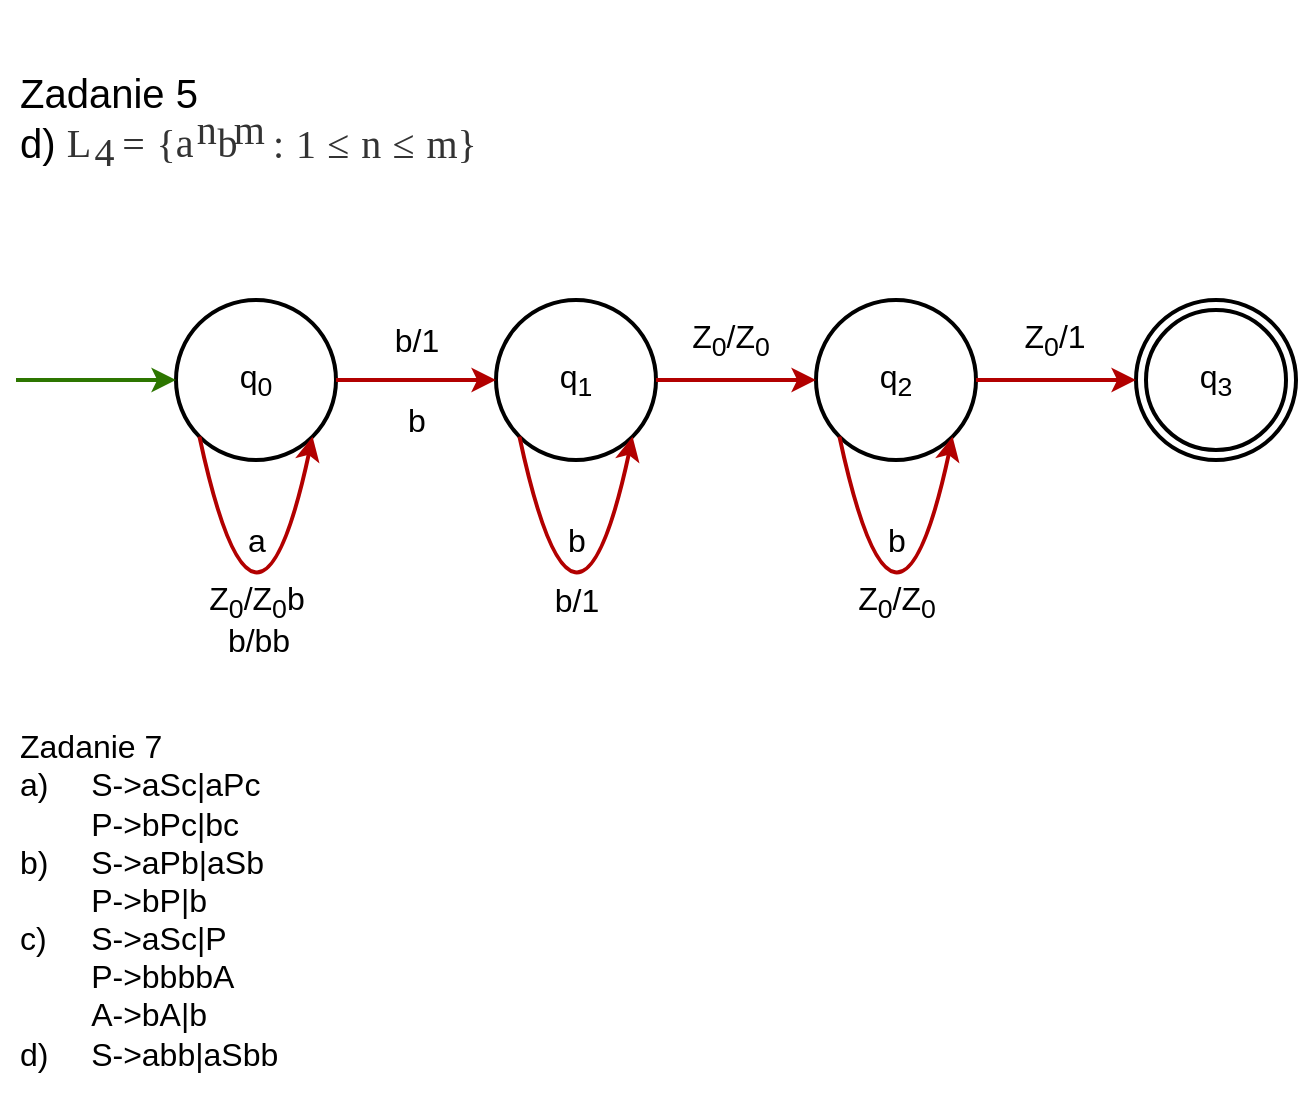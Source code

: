 <mxfile version="26.2.8">
  <diagram name="Page-1" id="fB4k1KOxyUUdUQq68ayz">
    <mxGraphModel dx="1426" dy="761" grid="1" gridSize="10" guides="1" tooltips="1" connect="1" arrows="1" fold="1" page="1" pageScale="1" pageWidth="827" pageHeight="1169" math="0" shadow="0">
      <root>
        <mxCell id="0" />
        <mxCell id="1" parent="0" />
        <mxCell id="--yt4MyBfFRbsBWCZ8c2-1" value="&lt;font style=&quot;font-size: 16px;&quot;&gt;q&lt;sub style=&quot;&quot;&gt;0&lt;/sub&gt;&lt;/font&gt;" style="ellipse;whiteSpace=wrap;html=1;aspect=fixed;strokeWidth=2;" vertex="1" parent="1">
          <mxGeometry x="200" y="160" width="80" height="80" as="geometry" />
        </mxCell>
        <mxCell id="--yt4MyBfFRbsBWCZ8c2-2" value="&lt;font style=&quot;font-size: 16px;&quot;&gt;q&lt;sub style=&quot;&quot;&gt;1&lt;/sub&gt;&lt;/font&gt;" style="ellipse;whiteSpace=wrap;html=1;aspect=fixed;strokeWidth=2;" vertex="1" parent="1">
          <mxGeometry x="360" y="160" width="80" height="80" as="geometry" />
        </mxCell>
        <mxCell id="--yt4MyBfFRbsBWCZ8c2-3" value="&lt;font style=&quot;font-size: 16px;&quot;&gt;q&lt;sub style=&quot;&quot;&gt;2&lt;/sub&gt;&lt;/font&gt;" style="ellipse;whiteSpace=wrap;html=1;aspect=fixed;strokeWidth=2;" vertex="1" parent="1">
          <mxGeometry x="520" y="160" width="80" height="80" as="geometry" />
        </mxCell>
        <mxCell id="--yt4MyBfFRbsBWCZ8c2-4" value="" style="ellipse;whiteSpace=wrap;html=1;aspect=fixed;strokeWidth=2;" vertex="1" parent="1">
          <mxGeometry x="680" y="160" width="80" height="80" as="geometry" />
        </mxCell>
        <mxCell id="--yt4MyBfFRbsBWCZ8c2-5" value="" style="endArrow=classic;html=1;rounded=0;entryX=0;entryY=0.5;entryDx=0;entryDy=0;fillColor=#60a917;strokeColor=#2D7600;strokeWidth=2;" edge="1" parent="1" target="--yt4MyBfFRbsBWCZ8c2-1">
          <mxGeometry width="50" height="50" relative="1" as="geometry">
            <mxPoint x="120" y="200" as="sourcePoint" />
            <mxPoint x="850" y="240" as="targetPoint" />
          </mxGeometry>
        </mxCell>
        <mxCell id="--yt4MyBfFRbsBWCZ8c2-6" value="&lt;font style=&quot;font-size: 20px;&quot;&gt;Zadanie 5&lt;br&gt;d)&amp;nbsp;&lt;span style=&quot;box-sizing: content-box; transition: none; display: inline-block; position: relative; border: 0px; padding: 0px; margin: 0px; vertical-align: 0px; line-height: normal; color: rgb(51, 51, 51); text-wrap-mode: nowrap; background-color: rgb(255, 255, 255); width: 11.146em; height: 0px; font-family: &amp;quot;Open Sans&amp;quot;, sans-serif;&quot;&gt;&lt;span style=&quot;box-sizing: content-box; transition: none; position: absolute; border: 0px; padding: 0px; margin: 0px; vertical-align: 0px; line-height: normal; clip: rect(1.273em, 1011.09em, 2.601em, -999.997em); top: -2.191em; left: 0em;&quot;&gt;&lt;span style=&quot;box-sizing: content-box; transition: none; display: inline; position: static; border: 0px; padding: 0px; margin: 0px; vertical-align: 0px; line-height: normal;&quot; id=&quot;MathJax-Span-157&quot; class=&quot;mrow&quot;&gt;&lt;span style=&quot;box-sizing: content-box; transition: none; display: inline; position: static; border: 0px; padding: 0px; margin: 0px; vertical-align: 0px; line-height: normal;&quot; id=&quot;MathJax-Span-158&quot; class=&quot;msubsup&quot;&gt;&lt;span style=&quot;box-sizing: content-box; transition: none; display: inline-block; position: relative; border: 0px; padding: 0px; margin: 0px; vertical-align: 0px; line-height: normal; width: 1.1em; height: 0px;&quot;&gt;&lt;span style=&quot;box-sizing: content-box; transition: none; position: absolute; border: 0px; padding: 0px; margin: 0px; vertical-align: 0px; line-height: normal; clip: rect(3.121em, 1000.64em, 4.16em, -999.997em); top: -3.981em; left: 0em;&quot;&gt;&lt;span style=&quot;box-sizing: content-box; transition: none; display: inline; position: static; border: 0px; padding: 0px; margin: 0px; vertical-align: 0px; line-height: normal; font-family: MathJax_Math-italic;&quot; id=&quot;MathJax-Span-159&quot; class=&quot;mi&quot;&gt;L&lt;/span&gt;&lt;span style=&quot;box-sizing: content-box; transition: none; display: inline-block; position: static; border: 0px; padding: 0px; margin: 0px; vertical-align: 0px; line-height: normal; width: 0px; height: 3.987em;&quot;&gt;&lt;/span&gt;&lt;/span&gt;&lt;span style=&quot;box-sizing: content-box; transition: none; position: absolute; border: 0px; padding: 0px; margin: 0px; vertical-align: 0px; line-height: normal; top: -3.808em; left: 0.696em;&quot;&gt;&lt;span style=&quot;box-sizing: content-box; transition: none; display: inline; position: static; border: 0px; padding: 0px; margin: 0px; vertical-align: 0px; line-height: normal;&quot; id=&quot;MathJax-Span-160&quot; class=&quot;texatom&quot;&gt;&lt;span style=&quot;box-sizing: content-box; transition: none; display: inline; position: static; border: 0px; padding: 0px; margin: 0px; vertical-align: 0px; line-height: normal;&quot; id=&quot;MathJax-Span-161&quot; class=&quot;mrow&quot;&gt;&lt;span style=&quot;box-sizing: content-box; transition: none; display: inline; position: static; border: 0px; padding: 0px; margin: 0px; vertical-align: 0px; line-height: normal; font-family: MathJax_Main;&quot; id=&quot;MathJax-Span-162&quot; class=&quot;mn&quot;&gt;4&lt;/span&gt;&lt;/span&gt;&lt;/span&gt;&lt;span style=&quot;box-sizing: content-box; transition: none; display: inline-block; position: static; border: 0px; padding: 0px; margin: 0px; vertical-align: 0px; line-height: normal; width: 0px; height: 3.987em;&quot;&gt;&lt;/span&gt;&lt;/span&gt;&lt;/span&gt;&lt;/span&gt;&lt;span style=&quot;box-sizing: content-box; transition: none; display: inline; position: static; border: 0px; padding: 0px 0px 0px 0.292em; margin: 0px; vertical-align: 0px; line-height: normal; font-family: MathJax_Main;&quot; id=&quot;MathJax-Span-163&quot; class=&quot;mo&quot;&gt;=&lt;/span&gt;&lt;span style=&quot;box-sizing: content-box; transition: none; display: inline; position: static; border: 0px; padding: 0px 0px 0px 0.292em; margin: 0px; vertical-align: 0px; line-height: normal; font-family: MathJax_Main;&quot; id=&quot;MathJax-Span-164&quot; class=&quot;mo&quot;&gt;{&lt;/span&gt;&lt;span style=&quot;box-sizing: content-box; transition: none; display: inline; position: static; border: 0px; padding: 0px; margin: 0px; vertical-align: 0px; line-height: normal;&quot; id=&quot;MathJax-Span-165&quot; class=&quot;msubsup&quot;&gt;&lt;span style=&quot;box-sizing: content-box; transition: none; display: inline-block; position: relative; border: 0px; padding: 0px; margin: 0px; vertical-align: 0px; line-height: normal; width: 1.042em; height: 0px;&quot;&gt;&lt;span style=&quot;box-sizing: content-box; transition: none; position: absolute; border: 0px; padding: 0px; margin: 0px; vertical-align: 0px; line-height: normal; clip: rect(3.352em, 1000.52em, 4.16em, -999.997em); top: -3.981em; left: 0em;&quot;&gt;&lt;span style=&quot;box-sizing: content-box; transition: none; display: inline; position: static; border: 0px; padding: 0px; margin: 0px; vertical-align: 0px; line-height: normal; font-family: MathJax_Math-italic;&quot; id=&quot;MathJax-Span-166&quot; class=&quot;mi&quot;&gt;a&lt;/span&gt;&lt;span style=&quot;box-sizing: content-box; transition: none; display: inline-block; position: static; border: 0px; padding: 0px; margin: 0px; vertical-align: 0px; line-height: normal; width: 0px; height: 3.987em;&quot;&gt;&lt;/span&gt;&lt;/span&gt;&lt;span style=&quot;box-sizing: content-box; transition: none; position: absolute; border: 0px; padding: 0px; margin: 0px; vertical-align: 0px; line-height: normal; top: -4.327em; left: 0.523em;&quot;&gt;&lt;span style=&quot;box-sizing: content-box; transition: none; display: inline; position: static; border: 0px; padding: 0px; margin: 0px; vertical-align: 0px; line-height: normal;&quot; id=&quot;MathJax-Span-167&quot; class=&quot;texatom&quot;&gt;&lt;span style=&quot;box-sizing: content-box; transition: none; display: inline; position: static; border: 0px; padding: 0px; margin: 0px; vertical-align: 0px; line-height: normal;&quot; id=&quot;MathJax-Span-168&quot; class=&quot;mrow&quot;&gt;&lt;span style=&quot;box-sizing: content-box; transition: none; display: inline; position: static; border: 0px; padding: 0px; margin: 0px; vertical-align: 0px; line-height: normal; font-family: MathJax_Math-italic;&quot; id=&quot;MathJax-Span-169&quot; class=&quot;mi&quot;&gt;n&lt;/span&gt;&lt;/span&gt;&lt;/span&gt;&lt;span style=&quot;box-sizing: content-box; transition: none; display: inline-block; position: static; border: 0px; padding: 0px; margin: 0px; vertical-align: 0px; line-height: normal; width: 0px; height: 3.987em;&quot;&gt;&lt;/span&gt;&lt;/span&gt;&lt;/span&gt;&lt;/span&gt;&lt;span style=&quot;box-sizing: content-box; transition: none; display: inline; position: static; border: 0px; padding: 0px; margin: 0px; vertical-align: 0px; line-height: normal;&quot; id=&quot;MathJax-Span-170&quot; class=&quot;msubsup&quot;&gt;&lt;span style=&quot;box-sizing: content-box; transition: none; display: inline-block; position: relative; border: 0px; padding: 0px; margin: 0px; vertical-align: 0px; line-height: normal; width: 1.1em; height: 0px;&quot;&gt;&lt;span style=&quot;box-sizing: content-box; transition: none; position: absolute; border: 0px; padding: 0px; margin: 0px; vertical-align: 0px; line-height: normal; clip: rect(3.121em, 1000.41em, 4.16em, -999.997em); top: -3.981em; left: 0em;&quot;&gt;&lt;span style=&quot;box-sizing: content-box; transition: none; display: inline; position: static; border: 0px; padding: 0px; margin: 0px; vertical-align: 0px; line-height: normal; font-family: MathJax_Math-italic;&quot; id=&quot;MathJax-Span-171&quot; class=&quot;mi&quot;&gt;b&lt;/span&gt;&lt;span style=&quot;box-sizing: content-box; transition: none; display: inline-block; position: static; border: 0px; padding: 0px; margin: 0px; vertical-align: 0px; line-height: normal; width: 0px; height: 3.987em;&quot;&gt;&lt;/span&gt;&lt;/span&gt;&lt;span style=&quot;box-sizing: content-box; transition: none; position: absolute; border: 0px; padding: 0px; margin: 0px; vertical-align: 0px; line-height: normal; top: -4.327em; left: 0.407em;&quot;&gt;&lt;span style=&quot;box-sizing: content-box; transition: none; display: inline; position: static; border: 0px; padding: 0px; margin: 0px; vertical-align: 0px; line-height: normal;&quot; id=&quot;MathJax-Span-172&quot; class=&quot;texatom&quot;&gt;&lt;span style=&quot;box-sizing: content-box; transition: none; display: inline; position: static; border: 0px; padding: 0px; margin: 0px; vertical-align: 0px; line-height: normal;&quot; id=&quot;MathJax-Span-173&quot; class=&quot;mrow&quot;&gt;&lt;span style=&quot;box-sizing: content-box; transition: none; display: inline; position: static; border: 0px; padding: 0px; margin: 0px; vertical-align: 0px; line-height: normal; font-family: MathJax_Math-italic;&quot; id=&quot;MathJax-Span-174&quot; class=&quot;mi&quot;&gt;m&lt;/span&gt;&lt;/span&gt;&lt;/span&gt;&lt;span style=&quot;box-sizing: content-box; transition: none; display: inline-block; position: static; border: 0px; padding: 0px; margin: 0px; vertical-align: 0px; line-height: normal; width: 0px; height: 3.987em;&quot;&gt;&lt;/span&gt;&lt;/span&gt;&lt;/span&gt;&lt;/span&gt;&lt;span style=&quot;box-sizing: content-box; transition: none; display: inline; position: static; border: 0px; padding: 0px 0px 0px 0.292em; margin: 0px; vertical-align: 0px; line-height: normal; font-family: MathJax_Main;&quot; id=&quot;MathJax-Span-175&quot; class=&quot;mo&quot;&gt;:&lt;/span&gt;&lt;span style=&quot;box-sizing: content-box; transition: none; display: inline; position: static; border: 0px; padding: 0px 0px 0px 0.292em; margin: 0px; vertical-align: 0px; line-height: normal; font-family: MathJax_Main;&quot; id=&quot;MathJax-Span-176&quot; class=&quot;mn&quot;&gt;1&lt;/span&gt;&lt;span style=&quot;box-sizing: content-box; transition: none; display: inline; position: static; border: 0px; padding: 0px 0px 0px 0.292em; margin: 0px; vertical-align: 0px; line-height: normal; font-family: MathJax_Main;&quot; id=&quot;MathJax-Span-177&quot; class=&quot;mo&quot;&gt;≤&lt;/span&gt;&lt;span style=&quot;box-sizing: content-box; transition: none; display: inline; position: static; border: 0px; padding: 0px 0px 0px 0.292em; margin: 0px; vertical-align: 0px; line-height: normal; font-family: MathJax_Math-italic;&quot; id=&quot;MathJax-Span-178&quot; class=&quot;mi&quot;&gt;n&lt;/span&gt;&lt;span style=&quot;box-sizing: content-box; transition: none; display: inline; position: static; border: 0px; padding: 0px 0px 0px 0.292em; margin: 0px; vertical-align: 0px; line-height: normal; font-family: MathJax_Main;&quot; id=&quot;MathJax-Span-179&quot; class=&quot;mo&quot;&gt;≤&lt;/span&gt;&lt;span style=&quot;box-sizing: content-box; transition: none; display: inline; position: static; border: 0px; padding: 0px 0px 0px 0.292em; margin: 0px; vertical-align: 0px; line-height: normal; font-family: MathJax_Math-italic;&quot; id=&quot;MathJax-Span-180&quot; class=&quot;mi&quot;&gt;m&lt;/span&gt;&lt;span style=&quot;box-sizing: content-box; transition: none; display: inline; position: static; border: 0px; padding: 0px; margin: 0px; vertical-align: 0px; line-height: normal; font-family: MathJax_Main;&quot; id=&quot;MathJax-Span-181&quot; class=&quot;mo&quot;&gt;}&lt;/span&gt;&lt;/span&gt;&lt;span style=&quot;box-sizing: content-box; transition: none; display: inline-block; position: static; border: 0px; padding: 0px; margin: 0px; vertical-align: 0px; line-height: normal; width: 0px; height: 2.197em;&quot;&gt;&lt;/span&gt;&lt;/span&gt;&lt;/span&gt;&lt;span style=&quot;box-sizing: content-box; transition: none; display: inline-block; position: static; border-width: 0px; border-top-style: initial; border-right-style: initial; border-bottom-style: initial; border-left-style: solid; border-color: initial; border-image: initial; padding: 0px; margin: 0px; vertical-align: -0.343em; line-height: normal; color: rgb(51, 51, 51); font-family: &amp;quot;Open Sans&amp;quot;, sans-serif; text-wrap-mode: nowrap; background-color: rgb(255, 255, 255); overflow: hidden; width: 0px; height: 1.32em;&quot;&gt;&lt;/span&gt;&lt;/font&gt;" style="text;html=1;align=left;verticalAlign=middle;whiteSpace=wrap;rounded=0;" vertex="1" parent="1">
          <mxGeometry x="120" y="10" width="280" height="120" as="geometry" />
        </mxCell>
        <mxCell id="--yt4MyBfFRbsBWCZ8c2-7" value="" style="endArrow=classic;html=1;rounded=0;exitX=1;exitY=0.5;exitDx=0;exitDy=0;entryX=0;entryY=0.5;entryDx=0;entryDy=0;fillColor=#e51400;strokeColor=#B20000;strokeWidth=2;" edge="1" parent="1" source="--yt4MyBfFRbsBWCZ8c2-1" target="--yt4MyBfFRbsBWCZ8c2-2">
          <mxGeometry width="50" height="50" relative="1" as="geometry">
            <mxPoint x="700" y="170" as="sourcePoint" />
            <mxPoint x="750" y="120" as="targetPoint" />
          </mxGeometry>
        </mxCell>
        <mxCell id="--yt4MyBfFRbsBWCZ8c2-15" value="b/1" style="edgeLabel;html=1;align=center;verticalAlign=middle;resizable=0;points=[];fontSize=16;" vertex="1" connectable="0" parent="--yt4MyBfFRbsBWCZ8c2-7">
          <mxGeometry x="-0.001" relative="1" as="geometry">
            <mxPoint y="-20" as="offset" />
          </mxGeometry>
        </mxCell>
        <mxCell id="--yt4MyBfFRbsBWCZ8c2-18" value="b" style="edgeLabel;html=1;align=center;verticalAlign=middle;resizable=0;points=[];fontSize=16;" vertex="1" connectable="0" parent="--yt4MyBfFRbsBWCZ8c2-7">
          <mxGeometry x="-0.087" y="1" relative="1" as="geometry">
            <mxPoint x="3" y="21" as="offset" />
          </mxGeometry>
        </mxCell>
        <mxCell id="--yt4MyBfFRbsBWCZ8c2-8" value="" style="endArrow=classic;html=1;rounded=0;exitX=1;exitY=0.5;exitDx=0;exitDy=0;entryX=0;entryY=0.5;entryDx=0;entryDy=0;fillColor=#e51400;strokeColor=#B20000;strokeWidth=2;" edge="1" parent="1" source="--yt4MyBfFRbsBWCZ8c2-2" target="--yt4MyBfFRbsBWCZ8c2-3">
          <mxGeometry width="50" height="50" relative="1" as="geometry">
            <mxPoint x="700" y="170" as="sourcePoint" />
            <mxPoint x="750" y="120" as="targetPoint" />
          </mxGeometry>
        </mxCell>
        <mxCell id="--yt4MyBfFRbsBWCZ8c2-16" value="Z&lt;sub&gt;0&lt;/sub&gt;/Z&lt;sub&gt;0&lt;/sub&gt;" style="edgeLabel;html=1;align=center;verticalAlign=middle;resizable=0;points=[];fontSize=16;" vertex="1" connectable="0" parent="--yt4MyBfFRbsBWCZ8c2-8">
          <mxGeometry x="-0.07" y="1" relative="1" as="geometry">
            <mxPoint y="-19" as="offset" />
          </mxGeometry>
        </mxCell>
        <mxCell id="--yt4MyBfFRbsBWCZ8c2-9" value="" style="endArrow=classic;html=1;rounded=0;exitX=1;exitY=0.5;exitDx=0;exitDy=0;entryX=0;entryY=0.5;entryDx=0;entryDy=0;fillColor=#e51400;strokeColor=#B20000;strokeWidth=2;" edge="1" parent="1" source="--yt4MyBfFRbsBWCZ8c2-3" target="--yt4MyBfFRbsBWCZ8c2-4">
          <mxGeometry width="50" height="50" relative="1" as="geometry">
            <mxPoint x="700" y="170" as="sourcePoint" />
            <mxPoint x="750" y="120" as="targetPoint" />
          </mxGeometry>
        </mxCell>
        <mxCell id="--yt4MyBfFRbsBWCZ8c2-17" value="Z&lt;sub&gt;0&lt;/sub&gt;/1" style="edgeLabel;html=1;align=center;verticalAlign=middle;resizable=0;points=[];fontSize=16;" vertex="1" connectable="0" parent="--yt4MyBfFRbsBWCZ8c2-9">
          <mxGeometry x="-0.035" y="3" relative="1" as="geometry">
            <mxPoint y="-17" as="offset" />
          </mxGeometry>
        </mxCell>
        <mxCell id="--yt4MyBfFRbsBWCZ8c2-10" value="&lt;font style=&quot;font-size: 16px;&quot;&gt;q&lt;sub style=&quot;&quot;&gt;3&lt;/sub&gt;&lt;/font&gt;" style="ellipse;whiteSpace=wrap;html=1;aspect=fixed;strokeWidth=2;" vertex="1" parent="1">
          <mxGeometry x="685" y="165" width="70" height="70" as="geometry" />
        </mxCell>
        <mxCell id="--yt4MyBfFRbsBWCZ8c2-11" value="" style="endArrow=classic;html=1;rounded=0;exitX=0;exitY=1;exitDx=0;exitDy=0;entryX=1;entryY=1;entryDx=0;entryDy=0;curved=1;fillColor=#e51400;strokeColor=#B20000;strokeWidth=2;" edge="1" parent="1" source="--yt4MyBfFRbsBWCZ8c2-1" target="--yt4MyBfFRbsBWCZ8c2-1">
          <mxGeometry width="50" height="50" relative="1" as="geometry">
            <mxPoint x="700" y="170" as="sourcePoint" />
            <mxPoint x="750" y="120" as="targetPoint" />
            <Array as="points">
              <mxPoint x="240" y="360" />
            </Array>
          </mxGeometry>
        </mxCell>
        <mxCell id="--yt4MyBfFRbsBWCZ8c2-19" value="a" style="edgeLabel;html=1;align=center;verticalAlign=middle;resizable=0;points=[];fontSize=16;" vertex="1" connectable="0" parent="--yt4MyBfFRbsBWCZ8c2-11">
          <mxGeometry x="0.49" y="14" relative="1" as="geometry">
            <mxPoint y="-13" as="offset" />
          </mxGeometry>
        </mxCell>
        <mxCell id="--yt4MyBfFRbsBWCZ8c2-22" value="Z&lt;sub&gt;0&lt;/sub&gt;/Z&lt;sub&gt;0&lt;/sub&gt;b" style="edgeLabel;html=1;align=center;verticalAlign=middle;resizable=0;points=[];fontSize=16;" vertex="1" connectable="0" parent="--yt4MyBfFRbsBWCZ8c2-11">
          <mxGeometry x="-0.47" y="13" relative="1" as="geometry">
            <mxPoint y="15" as="offset" />
          </mxGeometry>
        </mxCell>
        <mxCell id="--yt4MyBfFRbsBWCZ8c2-23" value="b/bb" style="edgeLabel;html=1;align=center;verticalAlign=middle;resizable=0;points=[];fontSize=16;" vertex="1" connectable="0" parent="--yt4MyBfFRbsBWCZ8c2-11">
          <mxGeometry x="0.48" y="13" relative="1" as="geometry">
            <mxPoint y="36" as="offset" />
          </mxGeometry>
        </mxCell>
        <mxCell id="--yt4MyBfFRbsBWCZ8c2-13" value="" style="endArrow=classic;html=1;rounded=0;exitX=0;exitY=1;exitDx=0;exitDy=0;entryX=1;entryY=1;entryDx=0;entryDy=0;curved=1;fillColor=#e51400;strokeColor=#B20000;strokeWidth=2;" edge="1" parent="1" source="--yt4MyBfFRbsBWCZ8c2-2" target="--yt4MyBfFRbsBWCZ8c2-2">
          <mxGeometry width="50" height="50" relative="1" as="geometry">
            <mxPoint x="700" y="170" as="sourcePoint" />
            <mxPoint x="750" y="120" as="targetPoint" />
            <Array as="points">
              <mxPoint x="400" y="360" />
            </Array>
          </mxGeometry>
        </mxCell>
        <mxCell id="--yt4MyBfFRbsBWCZ8c2-20" value="b" style="edgeLabel;html=1;align=center;verticalAlign=middle;resizable=0;points=[];fontSize=16;" vertex="1" connectable="0" parent="--yt4MyBfFRbsBWCZ8c2-13">
          <mxGeometry x="-0.479" y="14" relative="1" as="geometry">
            <mxPoint y="-14" as="offset" />
          </mxGeometry>
        </mxCell>
        <mxCell id="--yt4MyBfFRbsBWCZ8c2-24" value="b/1" style="edgeLabel;html=1;align=center;verticalAlign=middle;resizable=0;points=[];fontSize=16;" vertex="1" connectable="0" parent="--yt4MyBfFRbsBWCZ8c2-13">
          <mxGeometry x="0.473" y="12" relative="1" as="geometry">
            <mxPoint x="-2" y="15" as="offset" />
          </mxGeometry>
        </mxCell>
        <mxCell id="--yt4MyBfFRbsBWCZ8c2-14" value="" style="endArrow=classic;html=1;rounded=0;exitX=0;exitY=1;exitDx=0;exitDy=0;entryX=1;entryY=1;entryDx=0;entryDy=0;curved=1;fillColor=#e51400;strokeColor=#B20000;strokeWidth=2;" edge="1" parent="1" source="--yt4MyBfFRbsBWCZ8c2-3" target="--yt4MyBfFRbsBWCZ8c2-3">
          <mxGeometry width="50" height="50" relative="1" as="geometry">
            <mxPoint x="700" y="170" as="sourcePoint" />
            <mxPoint x="750" y="120" as="targetPoint" />
            <Array as="points">
              <mxPoint x="560" y="360" />
            </Array>
          </mxGeometry>
        </mxCell>
        <mxCell id="--yt4MyBfFRbsBWCZ8c2-21" value="b" style="edgeLabel;html=1;align=center;verticalAlign=middle;resizable=0;points=[];fontSize=16;" vertex="1" connectable="0" parent="--yt4MyBfFRbsBWCZ8c2-14">
          <mxGeometry x="-0.483" y="12" relative="1" as="geometry">
            <mxPoint x="2" y="-14" as="offset" />
          </mxGeometry>
        </mxCell>
        <mxCell id="--yt4MyBfFRbsBWCZ8c2-25" value="Z&lt;sub&gt;0&lt;/sub&gt;/Z&lt;sub&gt;0&lt;/sub&gt;" style="edgeLabel;html=1;align=center;verticalAlign=middle;resizable=0;points=[];fontSize=16;" vertex="1" connectable="0" parent="--yt4MyBfFRbsBWCZ8c2-14">
          <mxGeometry x="-0.456" y="12" relative="1" as="geometry">
            <mxPoint x="1" y="13" as="offset" />
          </mxGeometry>
        </mxCell>
        <mxCell id="--yt4MyBfFRbsBWCZ8c2-26" value="&lt;font style=&quot;font-size: 16px;&quot;&gt;Zadanie 7&lt;/font&gt;&lt;div&gt;&lt;font style=&quot;font-size: 16px;&quot;&gt;a) &lt;span style=&quot;white-space: pre;&quot;&gt;&#x9;&lt;/span&gt;S-&amp;gt;aSc|aPc&lt;/font&gt;&lt;/div&gt;&lt;div&gt;&lt;font style=&quot;font-size: 16px;&quot;&gt;&lt;span style=&quot;white-space: pre;&quot;&gt;&#x9;&lt;/span&gt;P-&amp;gt;bPc|bc&lt;br&gt;&lt;/font&gt;&lt;/div&gt;&lt;div&gt;&lt;font style=&quot;font-size: 16px;&quot;&gt;b)&lt;span style=&quot;white-space: pre;&quot;&gt;&#x9;&lt;/span&gt;S-&amp;gt;aPb|aSb&lt;/font&gt;&lt;/div&gt;&lt;div&gt;&lt;font style=&quot;font-size: 16px;&quot;&gt;&lt;span style=&quot;white-space: pre;&quot;&gt;&#x9;&lt;/span&gt;P-&amp;gt;bP|b&lt;br&gt;&lt;/font&gt;&lt;/div&gt;&lt;div&gt;&lt;font style=&quot;font-size: 16px;&quot;&gt;c)&lt;span style=&quot;white-space: pre;&quot;&gt;&#x9;&lt;/span&gt;S-&amp;gt;aSc|P&lt;/font&gt;&lt;/div&gt;&lt;div&gt;&lt;font style=&quot;font-size: 16px;&quot;&gt;&lt;span style=&quot;white-space: pre;&quot;&gt;&#x9;&lt;/span&gt;P-&amp;gt;bbbbA&lt;br&gt;&lt;/font&gt;&lt;/div&gt;&lt;div&gt;&lt;font style=&quot;font-size: 16px;&quot;&gt;&lt;span style=&quot;white-space: pre;&quot;&gt;&#x9;&lt;/span&gt;A-&amp;gt;bA|b&lt;br&gt;&lt;/font&gt;&lt;/div&gt;&lt;div&gt;&lt;font style=&quot;font-size: 16px;&quot;&gt;d)&lt;span style=&quot;white-space: pre;&quot;&gt;&#x9;&lt;/span&gt;S-&amp;gt;abb|aSbb&lt;/font&gt;&lt;/div&gt;" style="text;html=1;align=left;verticalAlign=middle;whiteSpace=wrap;rounded=0;" vertex="1" parent="1">
          <mxGeometry x="120" y="360" width="360" height="200" as="geometry" />
        </mxCell>
      </root>
    </mxGraphModel>
  </diagram>
</mxfile>
